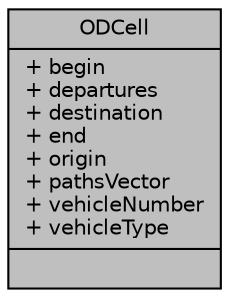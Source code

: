 digraph "ODCell"
{
  edge [fontname="Helvetica",fontsize="10",labelfontname="Helvetica",labelfontsize="10"];
  node [fontname="Helvetica",fontsize="10",shape=record];
  Node1 [label="{ODCell\n|+ begin\l+ departures\l+ destination\l+ end\l+ origin\l+ pathsVector\l+ vehicleNumber\l+ vehicleType\l|}",height=0.2,width=0.4,color="black", fillcolor="grey75", style="filled", fontcolor="black"];
}
